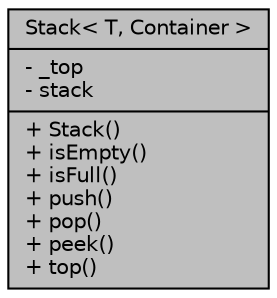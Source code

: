 digraph "Stack&lt; T, Container &gt;"
{
 // INTERACTIVE_SVG=YES
 // LATEX_PDF_SIZE
  edge [fontname="Helvetica",fontsize="10",labelfontname="Helvetica",labelfontsize="10"];
  node [fontname="Helvetica",fontsize="10",shape=record];
  Node1 [label="{Stack\< T, Container \>\n|- _top\l- stack\l|+ Stack()\l+ isEmpty()\l+ isFull()\l+ push()\l+ pop()\l+ peek()\l+ top()\l}",height=0.2,width=0.4,color="black", fillcolor="grey75", style="filled", fontcolor="black",tooltip="A data structure that works in LIFO principle."];
}
